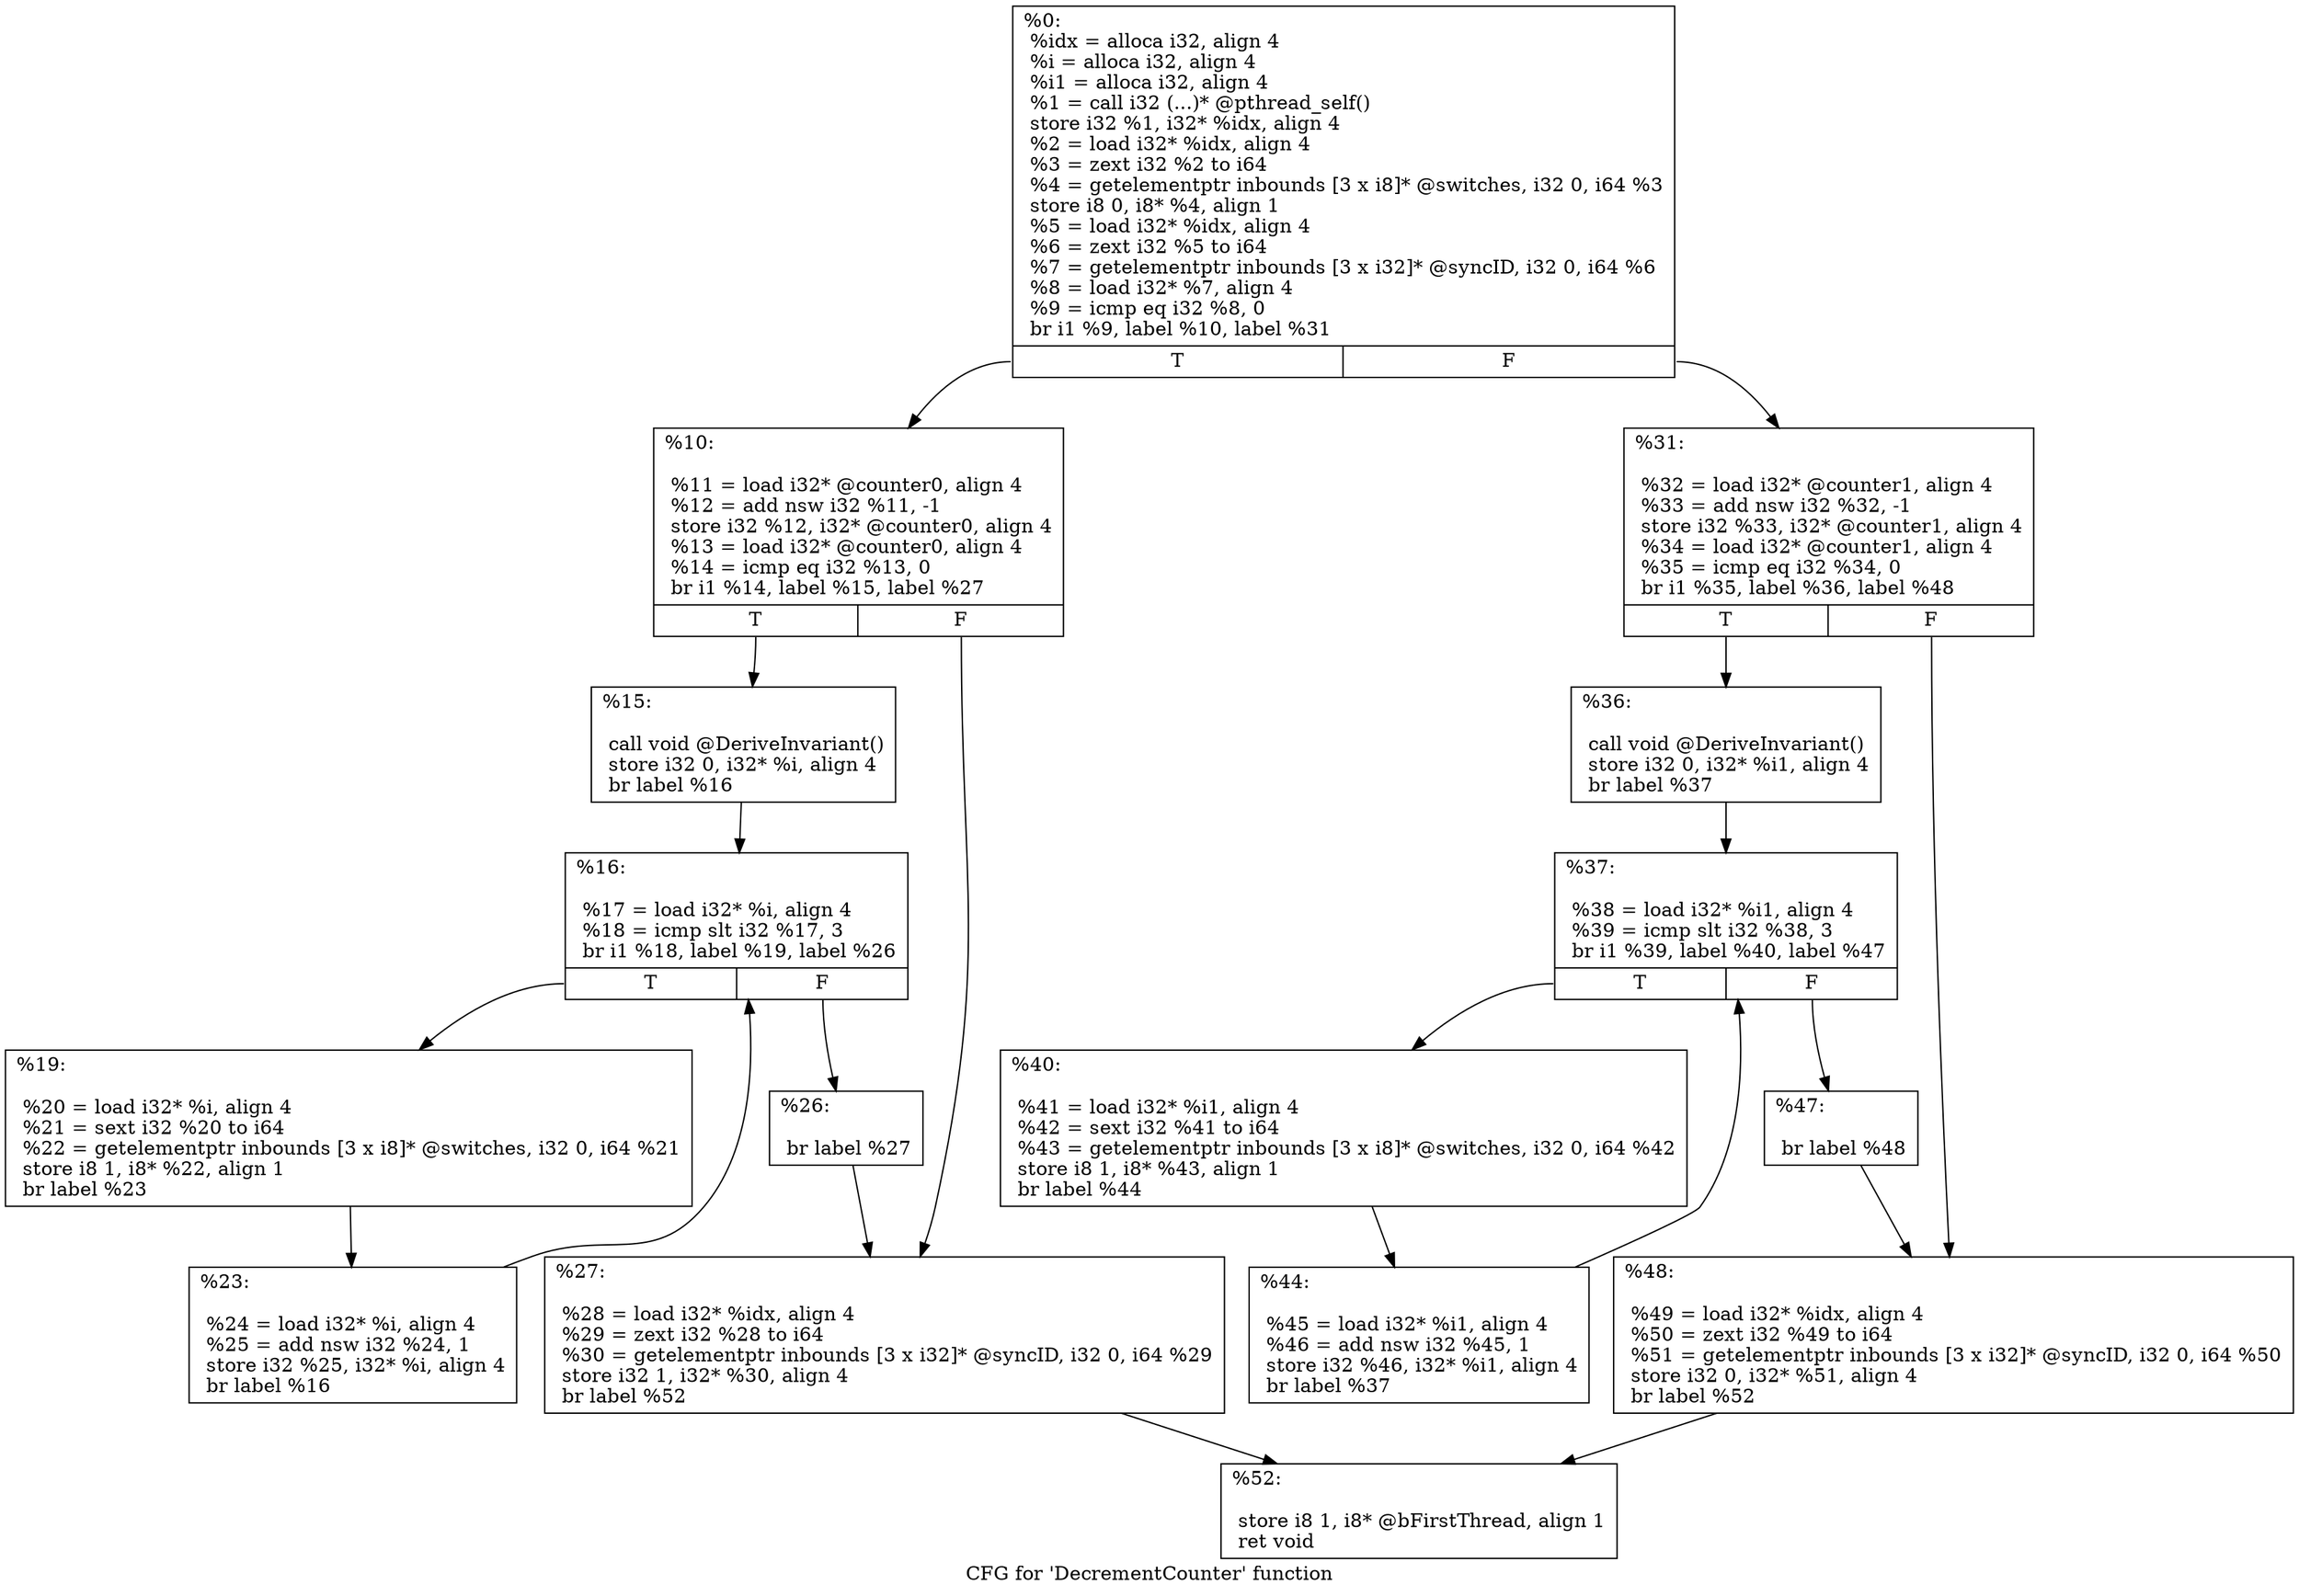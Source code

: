 digraph "CFG for 'DecrementCounter' function" {
	label="CFG for 'DecrementCounter' function";

	Node0x2bd1940 [shape=record,label="{%0:\l  %idx = alloca i32, align 4\l  %i = alloca i32, align 4\l  %i1 = alloca i32, align 4\l  %1 = call i32 (...)* @pthread_self()\l  store i32 %1, i32* %idx, align 4\l  %2 = load i32* %idx, align 4\l  %3 = zext i32 %2 to i64\l  %4 = getelementptr inbounds [3 x i8]* @switches, i32 0, i64 %3\l  store i8 0, i8* %4, align 1\l  %5 = load i32* %idx, align 4\l  %6 = zext i32 %5 to i64\l  %7 = getelementptr inbounds [3 x i32]* @syncID, i32 0, i64 %6\l  %8 = load i32* %7, align 4\l  %9 = icmp eq i32 %8, 0\l  br i1 %9, label %10, label %31\l|{<s0>T|<s1>F}}"];
	Node0x2bd1940:s0 -> Node0x2bd19a0;
	Node0x2bd1940:s1 -> Node0x2bd1c40;
	Node0x2bd19a0 [shape=record,label="{%10:\l\l  %11 = load i32* @counter0, align 4\l  %12 = add nsw i32 %11, -1\l  store i32 %12, i32* @counter0, align 4\l  %13 = load i32* @counter0, align 4\l  %14 = icmp eq i32 %13, 0\l  br i1 %14, label %15, label %27\l|{<s0>T|<s1>F}}"];
	Node0x2bd19a0:s0 -> Node0x2bd1a00;
	Node0x2bd19a0:s1 -> Node0x2bd1be0;
	Node0x2bd1a00 [shape=record,label="{%15:\l\l  call void @DeriveInvariant()\l  store i32 0, i32* %i, align 4\l  br label %16\l}"];
	Node0x2bd1a00 -> Node0x2bd1a60;
	Node0x2bd1a60 [shape=record,label="{%16:\l\l  %17 = load i32* %i, align 4\l  %18 = icmp slt i32 %17, 3\l  br i1 %18, label %19, label %26\l|{<s0>T|<s1>F}}"];
	Node0x2bd1a60:s0 -> Node0x2bd1ac0;
	Node0x2bd1a60:s1 -> Node0x2bd1b80;
	Node0x2bd1ac0 [shape=record,label="{%19:\l\l  %20 = load i32* %i, align 4\l  %21 = sext i32 %20 to i64\l  %22 = getelementptr inbounds [3 x i8]* @switches, i32 0, i64 %21\l  store i8 1, i8* %22, align 1\l  br label %23\l}"];
	Node0x2bd1ac0 -> Node0x2bd1b20;
	Node0x2bd1b20 [shape=record,label="{%23:\l\l  %24 = load i32* %i, align 4\l  %25 = add nsw i32 %24, 1\l  store i32 %25, i32* %i, align 4\l  br label %16\l}"];
	Node0x2bd1b20 -> Node0x2bd1a60;
	Node0x2bd1b80 [shape=record,label="{%26:\l\l  br label %27\l}"];
	Node0x2bd1b80 -> Node0x2bd1be0;
	Node0x2bd1be0 [shape=record,label="{%27:\l\l  %28 = load i32* %idx, align 4\l  %29 = zext i32 %28 to i64\l  %30 = getelementptr inbounds [3 x i32]* @syncID, i32 0, i64 %29\l  store i32 1, i32* %30, align 4\l  br label %52\l}"];
	Node0x2bd1be0 -> Node0x2bd1ee0;
	Node0x2bd1c40 [shape=record,label="{%31:\l\l  %32 = load i32* @counter1, align 4\l  %33 = add nsw i32 %32, -1\l  store i32 %33, i32* @counter1, align 4\l  %34 = load i32* @counter1, align 4\l  %35 = icmp eq i32 %34, 0\l  br i1 %35, label %36, label %48\l|{<s0>T|<s1>F}}"];
	Node0x2bd1c40:s0 -> Node0x2bd1ca0;
	Node0x2bd1c40:s1 -> Node0x2bd1e80;
	Node0x2bd1ca0 [shape=record,label="{%36:\l\l  call void @DeriveInvariant()\l  store i32 0, i32* %i1, align 4\l  br label %37\l}"];
	Node0x2bd1ca0 -> Node0x2bd1d00;
	Node0x2bd1d00 [shape=record,label="{%37:\l\l  %38 = load i32* %i1, align 4\l  %39 = icmp slt i32 %38, 3\l  br i1 %39, label %40, label %47\l|{<s0>T|<s1>F}}"];
	Node0x2bd1d00:s0 -> Node0x2bd1d60;
	Node0x2bd1d00:s1 -> Node0x2bd1e20;
	Node0x2bd1d60 [shape=record,label="{%40:\l\l  %41 = load i32* %i1, align 4\l  %42 = sext i32 %41 to i64\l  %43 = getelementptr inbounds [3 x i8]* @switches, i32 0, i64 %42\l  store i8 1, i8* %43, align 1\l  br label %44\l}"];
	Node0x2bd1d60 -> Node0x2bd1dc0;
	Node0x2bd1dc0 [shape=record,label="{%44:\l\l  %45 = load i32* %i1, align 4\l  %46 = add nsw i32 %45, 1\l  store i32 %46, i32* %i1, align 4\l  br label %37\l}"];
	Node0x2bd1dc0 -> Node0x2bd1d00;
	Node0x2bd1e20 [shape=record,label="{%47:\l\l  br label %48\l}"];
	Node0x2bd1e20 -> Node0x2bd1e80;
	Node0x2bd1e80 [shape=record,label="{%48:\l\l  %49 = load i32* %idx, align 4\l  %50 = zext i32 %49 to i64\l  %51 = getelementptr inbounds [3 x i32]* @syncID, i32 0, i64 %50\l  store i32 0, i32* %51, align 4\l  br label %52\l}"];
	Node0x2bd1e80 -> Node0x2bd1ee0;
	Node0x2bd1ee0 [shape=record,label="{%52:\l\l  store i8 1, i8* @bFirstThread, align 1\l  ret void\l}"];
}
